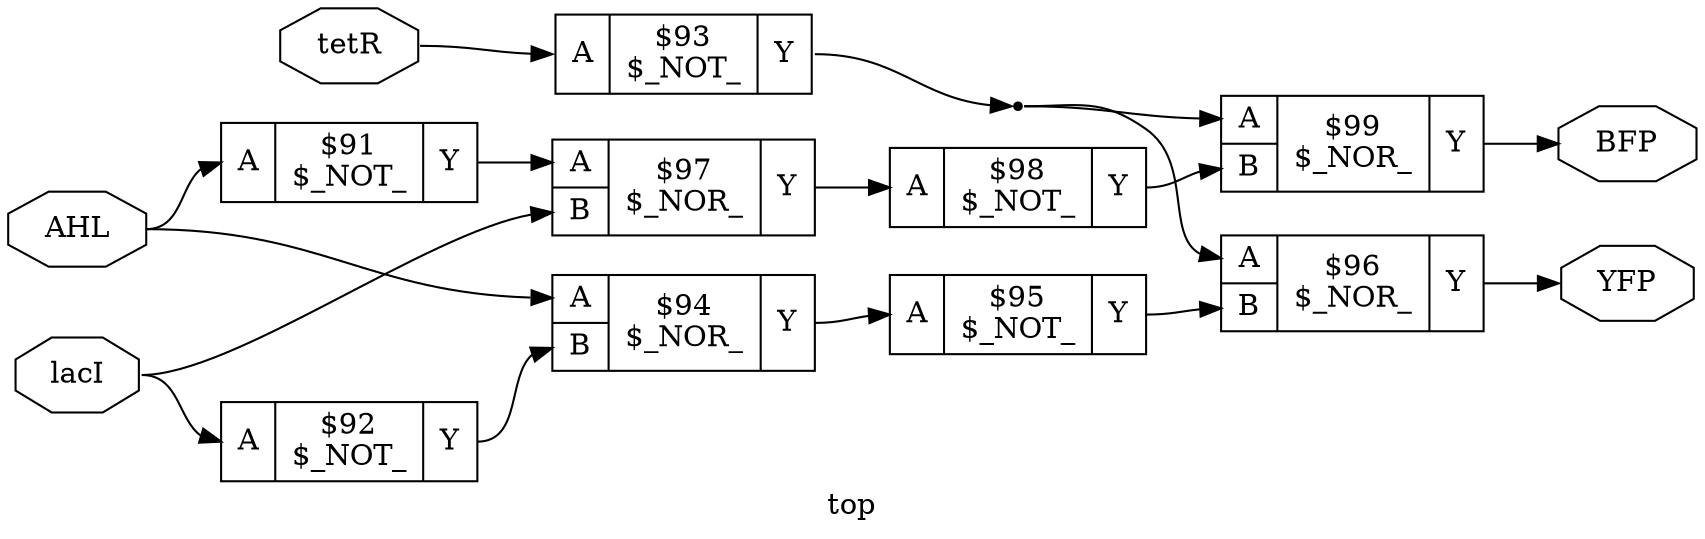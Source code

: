 digraph "top" {
label="top";
rankdir="LR";
remincross=true;
n8 [ shape=octagon, label="AHL", color="black", fontcolor="black"];
n9 [ shape=octagon, label="BFP", color="black", fontcolor="black"];
n10 [ shape=octagon, label="YFP", color="black", fontcolor="black"];
n11 [ shape=octagon, label="lacI", color="black", fontcolor="black"];
n12 [ shape=octagon, label="tetR", color="black", fontcolor="black"];
c15 [ shape=record, label="{{<p13> A}|$91\n$_NOT_|{<p14> Y}}",  ];
c16 [ shape=record, label="{{<p13> A}|$92\n$_NOT_|{<p14> Y}}",  ];
c17 [ shape=record, label="{{<p13> A}|$93\n$_NOT_|{<p14> Y}}",  ];
c19 [ shape=record, label="{{<p13> A|<p18> B}|$94\n$_NOR_|{<p14> Y}}",  ];
c20 [ shape=record, label="{{<p13> A}|$95\n$_NOT_|{<p14> Y}}",  ];
c21 [ shape=record, label="{{<p13> A|<p18> B}|$96\n$_NOR_|{<p14> Y}}",  ];
c22 [ shape=record, label="{{<p13> A|<p18> B}|$97\n$_NOR_|{<p14> Y}}",  ];
c23 [ shape=record, label="{{<p13> A}|$98\n$_NOT_|{<p14> Y}}",  ];
c24 [ shape=record, label="{{<p13> A|<p18> B}|$99\n$_NOR_|{<p14> Y}}",  ];
c20:p14:e -> c21:p18:w [color="black", fontcolor="black", label=""];
c21:p14:e -> n10:w [color="black", fontcolor="black", label=""];
n11:e -> c16:p13:w [color="black", fontcolor="black", label=""];
n11:e -> c22:p18:w [color="black", fontcolor="black", label=""];
n12:e -> c17:p13:w [color="black", fontcolor="black", label=""];
c22:p14:e -> c23:p13:w [color="black", fontcolor="black", label=""];
c23:p14:e -> c24:p18:w [color="black", fontcolor="black", label=""];
c15:p14:e -> c22:p13:w [color="black", fontcolor="black", label=""];
c16:p14:e -> c19:p18:w [color="black", fontcolor="black", label=""];
n6 [ shape=point ];
c17:p14:e -> n6:w [color="black", fontcolor="black", label=""];
n6:e -> c21:p13:w [color="black", fontcolor="black", label=""];
n6:e -> c24:p13:w [color="black", fontcolor="black", label=""];
c19:p14:e -> c20:p13:w [color="black", fontcolor="black", label=""];
n8:e -> c15:p13:w [color="black", fontcolor="black", label=""];
n8:e -> c19:p13:w [color="black", fontcolor="black", label=""];
c24:p14:e -> n9:w [color="black", fontcolor="black", label=""];
}
